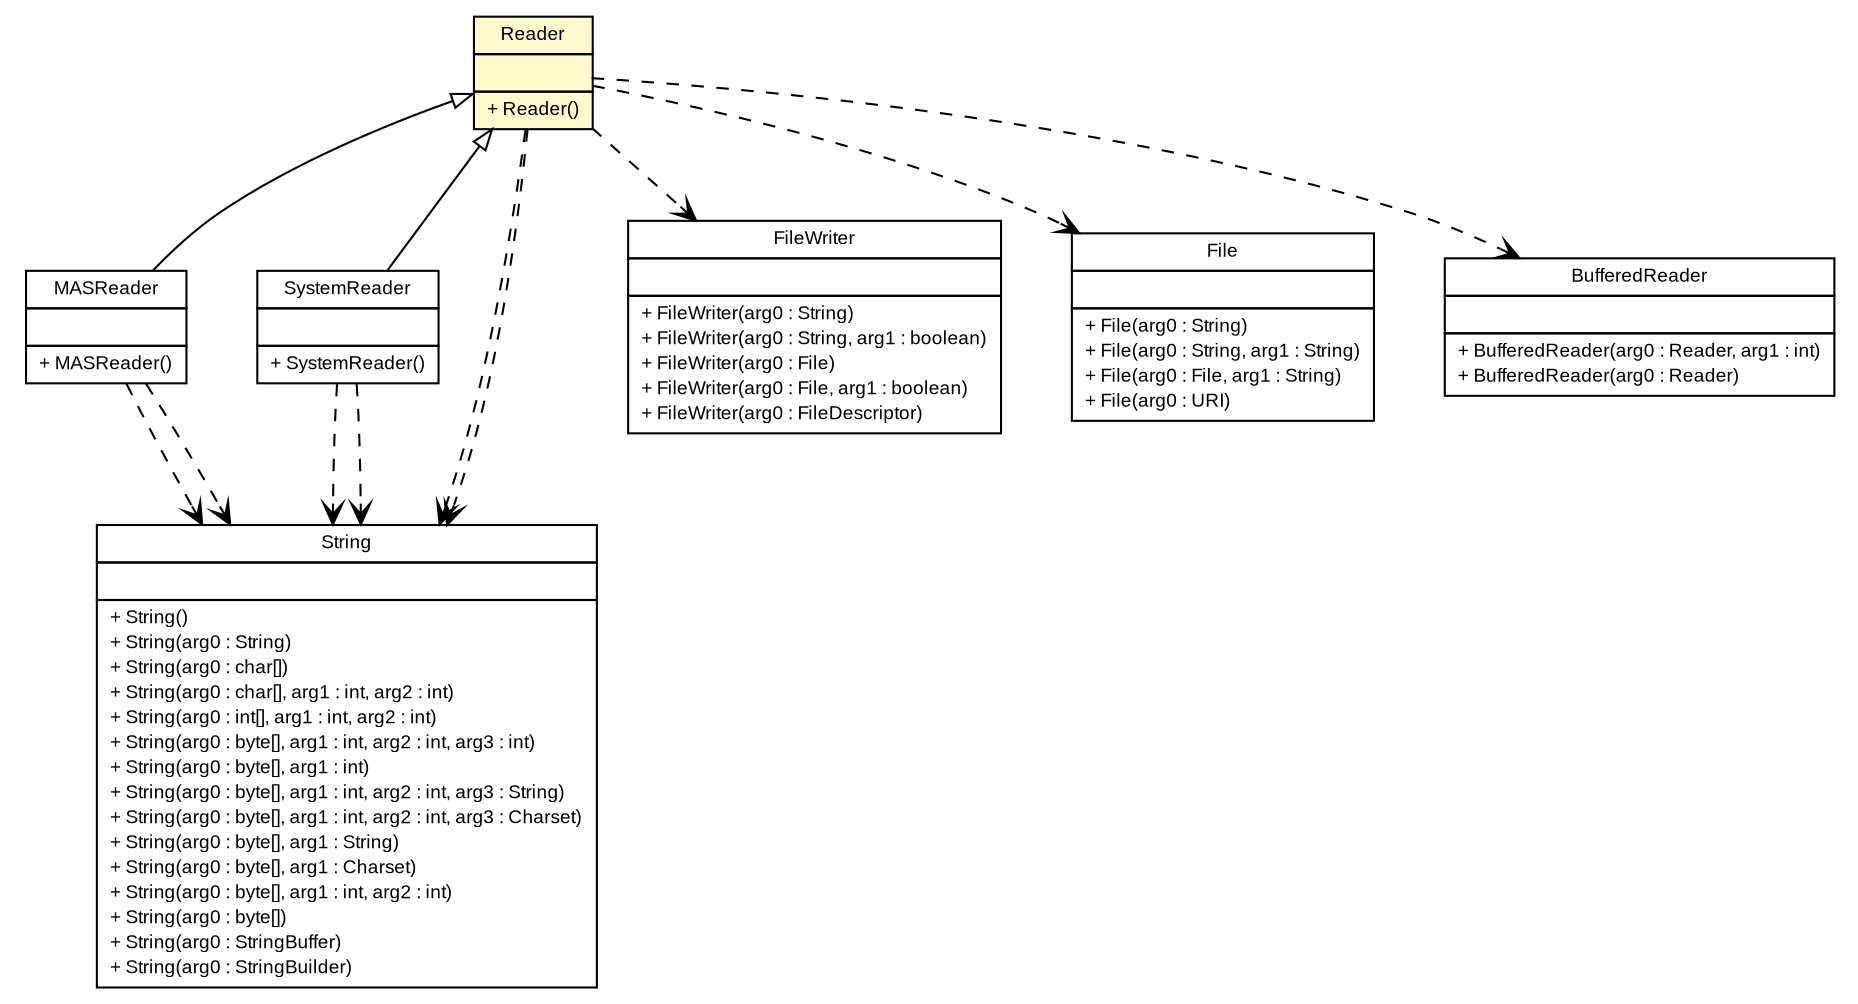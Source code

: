#!/usr/local/bin/dot
#
# Class diagram 
# Generated by UMLGraph version 5.1 (http://www.umlgraph.org/)
#

digraph G {
	edge [fontname="arial",fontsize=10,labelfontname="arial",labelfontsize=10];
	node [fontname="arial",fontsize=10,shape=plaintext];
	nodesep=0.25;
	ranksep=0.5;
	// es.upm.dit.gsi.beast.reader.mas.MASReader
	c2066 [label=<<table title="es.upm.dit.gsi.beast.reader.mas.MASReader" border="0" cellborder="1" cellspacing="0" cellpadding="2" port="p" href="./mas/MASReader.html">
		<tr><td><table border="0" cellspacing="0" cellpadding="1">
<tr><td align="center" balign="center"> MASReader </td></tr>
		</table></td></tr>
		<tr><td><table border="0" cellspacing="0" cellpadding="1">
<tr><td align="left" balign="left">  </td></tr>
		</table></td></tr>
		<tr><td><table border="0" cellspacing="0" cellpadding="1">
<tr><td align="left" balign="left"> + MASReader() </td></tr>
		</table></td></tr>
		</table>>, fontname="arial", fontcolor="black", fontsize=9.0];
	// es.upm.dit.gsi.beast.reader.Reader
	c2070 [label=<<table title="es.upm.dit.gsi.beast.reader.Reader" border="0" cellborder="1" cellspacing="0" cellpadding="2" port="p" bgcolor="lemonChiffon" href="./Reader.html">
		<tr><td><table border="0" cellspacing="0" cellpadding="1">
<tr><td align="center" balign="center"> Reader </td></tr>
		</table></td></tr>
		<tr><td><table border="0" cellspacing="0" cellpadding="1">
<tr><td align="left" balign="left">  </td></tr>
		</table></td></tr>
		<tr><td><table border="0" cellspacing="0" cellpadding="1">
<tr><td align="left" balign="left"> + Reader() </td></tr>
		</table></td></tr>
		</table>>, fontname="arial", fontcolor="black", fontsize=9.0];
	// es.upm.dit.gsi.beast.reader.system.SystemReader
	c2071 [label=<<table title="es.upm.dit.gsi.beast.reader.system.SystemReader" border="0" cellborder="1" cellspacing="0" cellpadding="2" port="p" href="./system/SystemReader.html">
		<tr><td><table border="0" cellspacing="0" cellpadding="1">
<tr><td align="center" balign="center"> SystemReader </td></tr>
		</table></td></tr>
		<tr><td><table border="0" cellspacing="0" cellpadding="1">
<tr><td align="left" balign="left">  </td></tr>
		</table></td></tr>
		<tr><td><table border="0" cellspacing="0" cellpadding="1">
<tr><td align="left" balign="left"> + SystemReader() </td></tr>
		</table></td></tr>
		</table>>, fontname="arial", fontcolor="black", fontsize=9.0];
	//es.upm.dit.gsi.beast.reader.mas.MASReader extends es.upm.dit.gsi.beast.reader.Reader
	c2070:p -> c2066:p [dir=back,arrowtail=empty];
	//es.upm.dit.gsi.beast.reader.system.SystemReader extends es.upm.dit.gsi.beast.reader.Reader
	c2070:p -> c2071:p [dir=back,arrowtail=empty];
	// es.upm.dit.gsi.beast.reader.mas.MASReader DEPEND java.lang.String
	c2066:p -> c2077:p [taillabel="", label="", headlabel="", fontname="arial", fontcolor="black", fontsize=10.0, color="black", arrowhead=open, style=dashed];
	// es.upm.dit.gsi.beast.reader.mas.MASReader DEPEND java.lang.String
	c2066:p -> c2077:p [taillabel="", label="", headlabel="", fontname="arial", fontcolor="black", fontsize=10.0, color="black", arrowhead=open, style=dashed];
	// es.upm.dit.gsi.beast.reader.Reader DEPEND java.io.FileWriter
	c2070:p -> c2078:p [taillabel="", label="", headlabel="", fontname="arial", fontcolor="black", fontsize=10.0, color="black", arrowhead=open, style=dashed];
	// es.upm.dit.gsi.beast.reader.Reader DEPEND java.lang.String
	c2070:p -> c2077:p [taillabel="", label="", headlabel="", fontname="arial", fontcolor="black", fontsize=10.0, color="black", arrowhead=open, style=dashed];
	// es.upm.dit.gsi.beast.reader.Reader DEPEND java.io.File
	c2070:p -> c2079:p [taillabel="", label="", headlabel="", fontname="arial", fontcolor="black", fontsize=10.0, color="black", arrowhead=open, style=dashed];
	// es.upm.dit.gsi.beast.reader.Reader DEPEND java.lang.String
	c2070:p -> c2077:p [taillabel="", label="", headlabel="", fontname="arial", fontcolor="black", fontsize=10.0, color="black", arrowhead=open, style=dashed];
	// es.upm.dit.gsi.beast.reader.Reader DEPEND java.io.BufferedReader
	c2070:p -> c2080:p [taillabel="", label="", headlabel="", fontname="arial", fontcolor="black", fontsize=10.0, color="black", arrowhead=open, style=dashed];
	// es.upm.dit.gsi.beast.reader.system.SystemReader DEPEND java.lang.String
	c2071:p -> c2077:p [taillabel="", label="", headlabel="", fontname="arial", fontcolor="black", fontsize=10.0, color="black", arrowhead=open, style=dashed];
	// es.upm.dit.gsi.beast.reader.system.SystemReader DEPEND java.lang.String
	c2071:p -> c2077:p [taillabel="", label="", headlabel="", fontname="arial", fontcolor="black", fontsize=10.0, color="black", arrowhead=open, style=dashed];
	// java.io.BufferedReader
	c2080 [label=<<table title="java.io.BufferedReader" border="0" cellborder="1" cellspacing="0" cellpadding="2" port="p" href="http://java.sun.com/j2se/1.4.2/docs/api/java/io/BufferedReader.html">
		<tr><td><table border="0" cellspacing="0" cellpadding="1">
<tr><td align="center" balign="center"> BufferedReader </td></tr>
		</table></td></tr>
		<tr><td><table border="0" cellspacing="0" cellpadding="1">
<tr><td align="left" balign="left">  </td></tr>
		</table></td></tr>
		<tr><td><table border="0" cellspacing="0" cellpadding="1">
<tr><td align="left" balign="left"> + BufferedReader(arg0 : Reader, arg1 : int) </td></tr>
<tr><td align="left" balign="left"> + BufferedReader(arg0 : Reader) </td></tr>
		</table></td></tr>
		</table>>, fontname="arial", fontcolor="black", fontsize=9.0];
	// java.io.FileWriter
	c2078 [label=<<table title="java.io.FileWriter" border="0" cellborder="1" cellspacing="0" cellpadding="2" port="p" href="http://java.sun.com/j2se/1.4.2/docs/api/java/io/FileWriter.html">
		<tr><td><table border="0" cellspacing="0" cellpadding="1">
<tr><td align="center" balign="center"> FileWriter </td></tr>
		</table></td></tr>
		<tr><td><table border="0" cellspacing="0" cellpadding="1">
<tr><td align="left" balign="left">  </td></tr>
		</table></td></tr>
		<tr><td><table border="0" cellspacing="0" cellpadding="1">
<tr><td align="left" balign="left"> + FileWriter(arg0 : String) </td></tr>
<tr><td align="left" balign="left"> + FileWriter(arg0 : String, arg1 : boolean) </td></tr>
<tr><td align="left" balign="left"> + FileWriter(arg0 : File) </td></tr>
<tr><td align="left" balign="left"> + FileWriter(arg0 : File, arg1 : boolean) </td></tr>
<tr><td align="left" balign="left"> + FileWriter(arg0 : FileDescriptor) </td></tr>
		</table></td></tr>
		</table>>, fontname="arial", fontcolor="black", fontsize=9.0];
	// java.lang.String
	c2077 [label=<<table title="java.lang.String" border="0" cellborder="1" cellspacing="0" cellpadding="2" port="p" href="http://java.sun.com/j2se/1.4.2/docs/api/java/lang/String.html">
		<tr><td><table border="0" cellspacing="0" cellpadding="1">
<tr><td align="center" balign="center"> String </td></tr>
		</table></td></tr>
		<tr><td><table border="0" cellspacing="0" cellpadding="1">
<tr><td align="left" balign="left">  </td></tr>
		</table></td></tr>
		<tr><td><table border="0" cellspacing="0" cellpadding="1">
<tr><td align="left" balign="left"> + String() </td></tr>
<tr><td align="left" balign="left"> + String(arg0 : String) </td></tr>
<tr><td align="left" balign="left"> + String(arg0 : char[]) </td></tr>
<tr><td align="left" balign="left"> + String(arg0 : char[], arg1 : int, arg2 : int) </td></tr>
<tr><td align="left" balign="left"> + String(arg0 : int[], arg1 : int, arg2 : int) </td></tr>
<tr><td align="left" balign="left"> + String(arg0 : byte[], arg1 : int, arg2 : int, arg3 : int) </td></tr>
<tr><td align="left" balign="left"> + String(arg0 : byte[], arg1 : int) </td></tr>
<tr><td align="left" balign="left"> + String(arg0 : byte[], arg1 : int, arg2 : int, arg3 : String) </td></tr>
<tr><td align="left" balign="left"> + String(arg0 : byte[], arg1 : int, arg2 : int, arg3 : Charset) </td></tr>
<tr><td align="left" balign="left"> + String(arg0 : byte[], arg1 : String) </td></tr>
<tr><td align="left" balign="left"> + String(arg0 : byte[], arg1 : Charset) </td></tr>
<tr><td align="left" balign="left"> + String(arg0 : byte[], arg1 : int, arg2 : int) </td></tr>
<tr><td align="left" balign="left"> + String(arg0 : byte[]) </td></tr>
<tr><td align="left" balign="left"> + String(arg0 : StringBuffer) </td></tr>
<tr><td align="left" balign="left"> + String(arg0 : StringBuilder) </td></tr>
		</table></td></tr>
		</table>>, fontname="arial", fontcolor="black", fontsize=9.0];
	// java.io.File
	c2079 [label=<<table title="java.io.File" border="0" cellborder="1" cellspacing="0" cellpadding="2" port="p" href="http://java.sun.com/j2se/1.4.2/docs/api/java/io/File.html">
		<tr><td><table border="0" cellspacing="0" cellpadding="1">
<tr><td align="center" balign="center"> File </td></tr>
		</table></td></tr>
		<tr><td><table border="0" cellspacing="0" cellpadding="1">
<tr><td align="left" balign="left">  </td></tr>
		</table></td></tr>
		<tr><td><table border="0" cellspacing="0" cellpadding="1">
<tr><td align="left" balign="left"> + File(arg0 : String) </td></tr>
<tr><td align="left" balign="left"> + File(arg0 : String, arg1 : String) </td></tr>
<tr><td align="left" balign="left"> + File(arg0 : File, arg1 : String) </td></tr>
<tr><td align="left" balign="left"> + File(arg0 : URI) </td></tr>
		</table></td></tr>
		</table>>, fontname="arial", fontcolor="black", fontsize=9.0];
}

